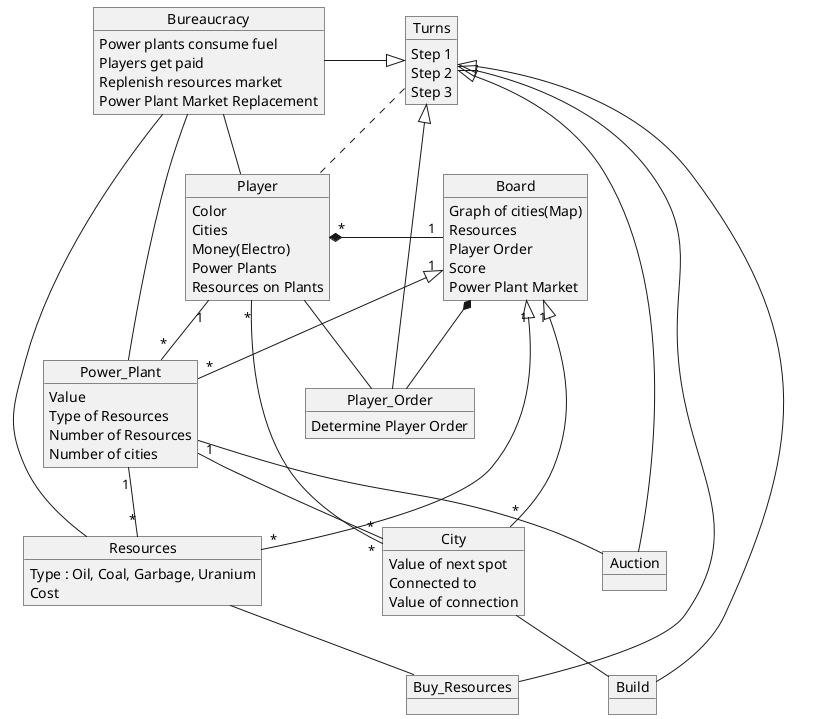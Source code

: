 @startuml
object Player {
	Color
	Cities
	Money(Electro)
	Power Plants
	Resources on Plants
}
object Resources {
	Type : Oil, Coal, Garbage, Uranium
	Cost
}
object Power_Plant {
	Value
	Type of Resources
	Number of Resources
	Number of cities
}
object Board {
	Graph of cities(Map)
	Resources
	Player Order
	Score
	Power Plant Market	
}
object City {
	Value of next spot
	Connected to
	Value of connection
}
object Turns {
	Step 1
	Step 2
	Step 3
}
object Player_Order {
	Determine Player Order
}
object Auction {

}
object Buy_Resources {

}
object Build {

}
object Bureaucracy {
	Power plants consume fuel
	Players get paid
	Replenish resources market
	Power Plant Market Replacement
}

Board "1" <|-- "*" City
Board "1" <|-right- "*" Power_Plant
Board "1" <|-- "*" Resources
Board  *-- Player_Order

Power_Plant "1" -- "*" City
Power_Plant "1" -- "*" Resources
Power_Plant -- Auction
Power_Plant -- Bureaucracy

City -- Build

Resources -- Buy_Resources
Resources -- Bureaucracy

Player "*" *-right- "1" Board
Player .up. Turns
Player -- Player_Order
Player -- Bureaucracy
Player "*" -- "*" City
Player "1" -- "*" Power_Plant

Turns <|-left- Player_Order
Turns <|-right- Auction
Turns <|-left- Buy_Resources
Turns <|-right- Build
Turns <|-left- Bureaucracy

@enduml